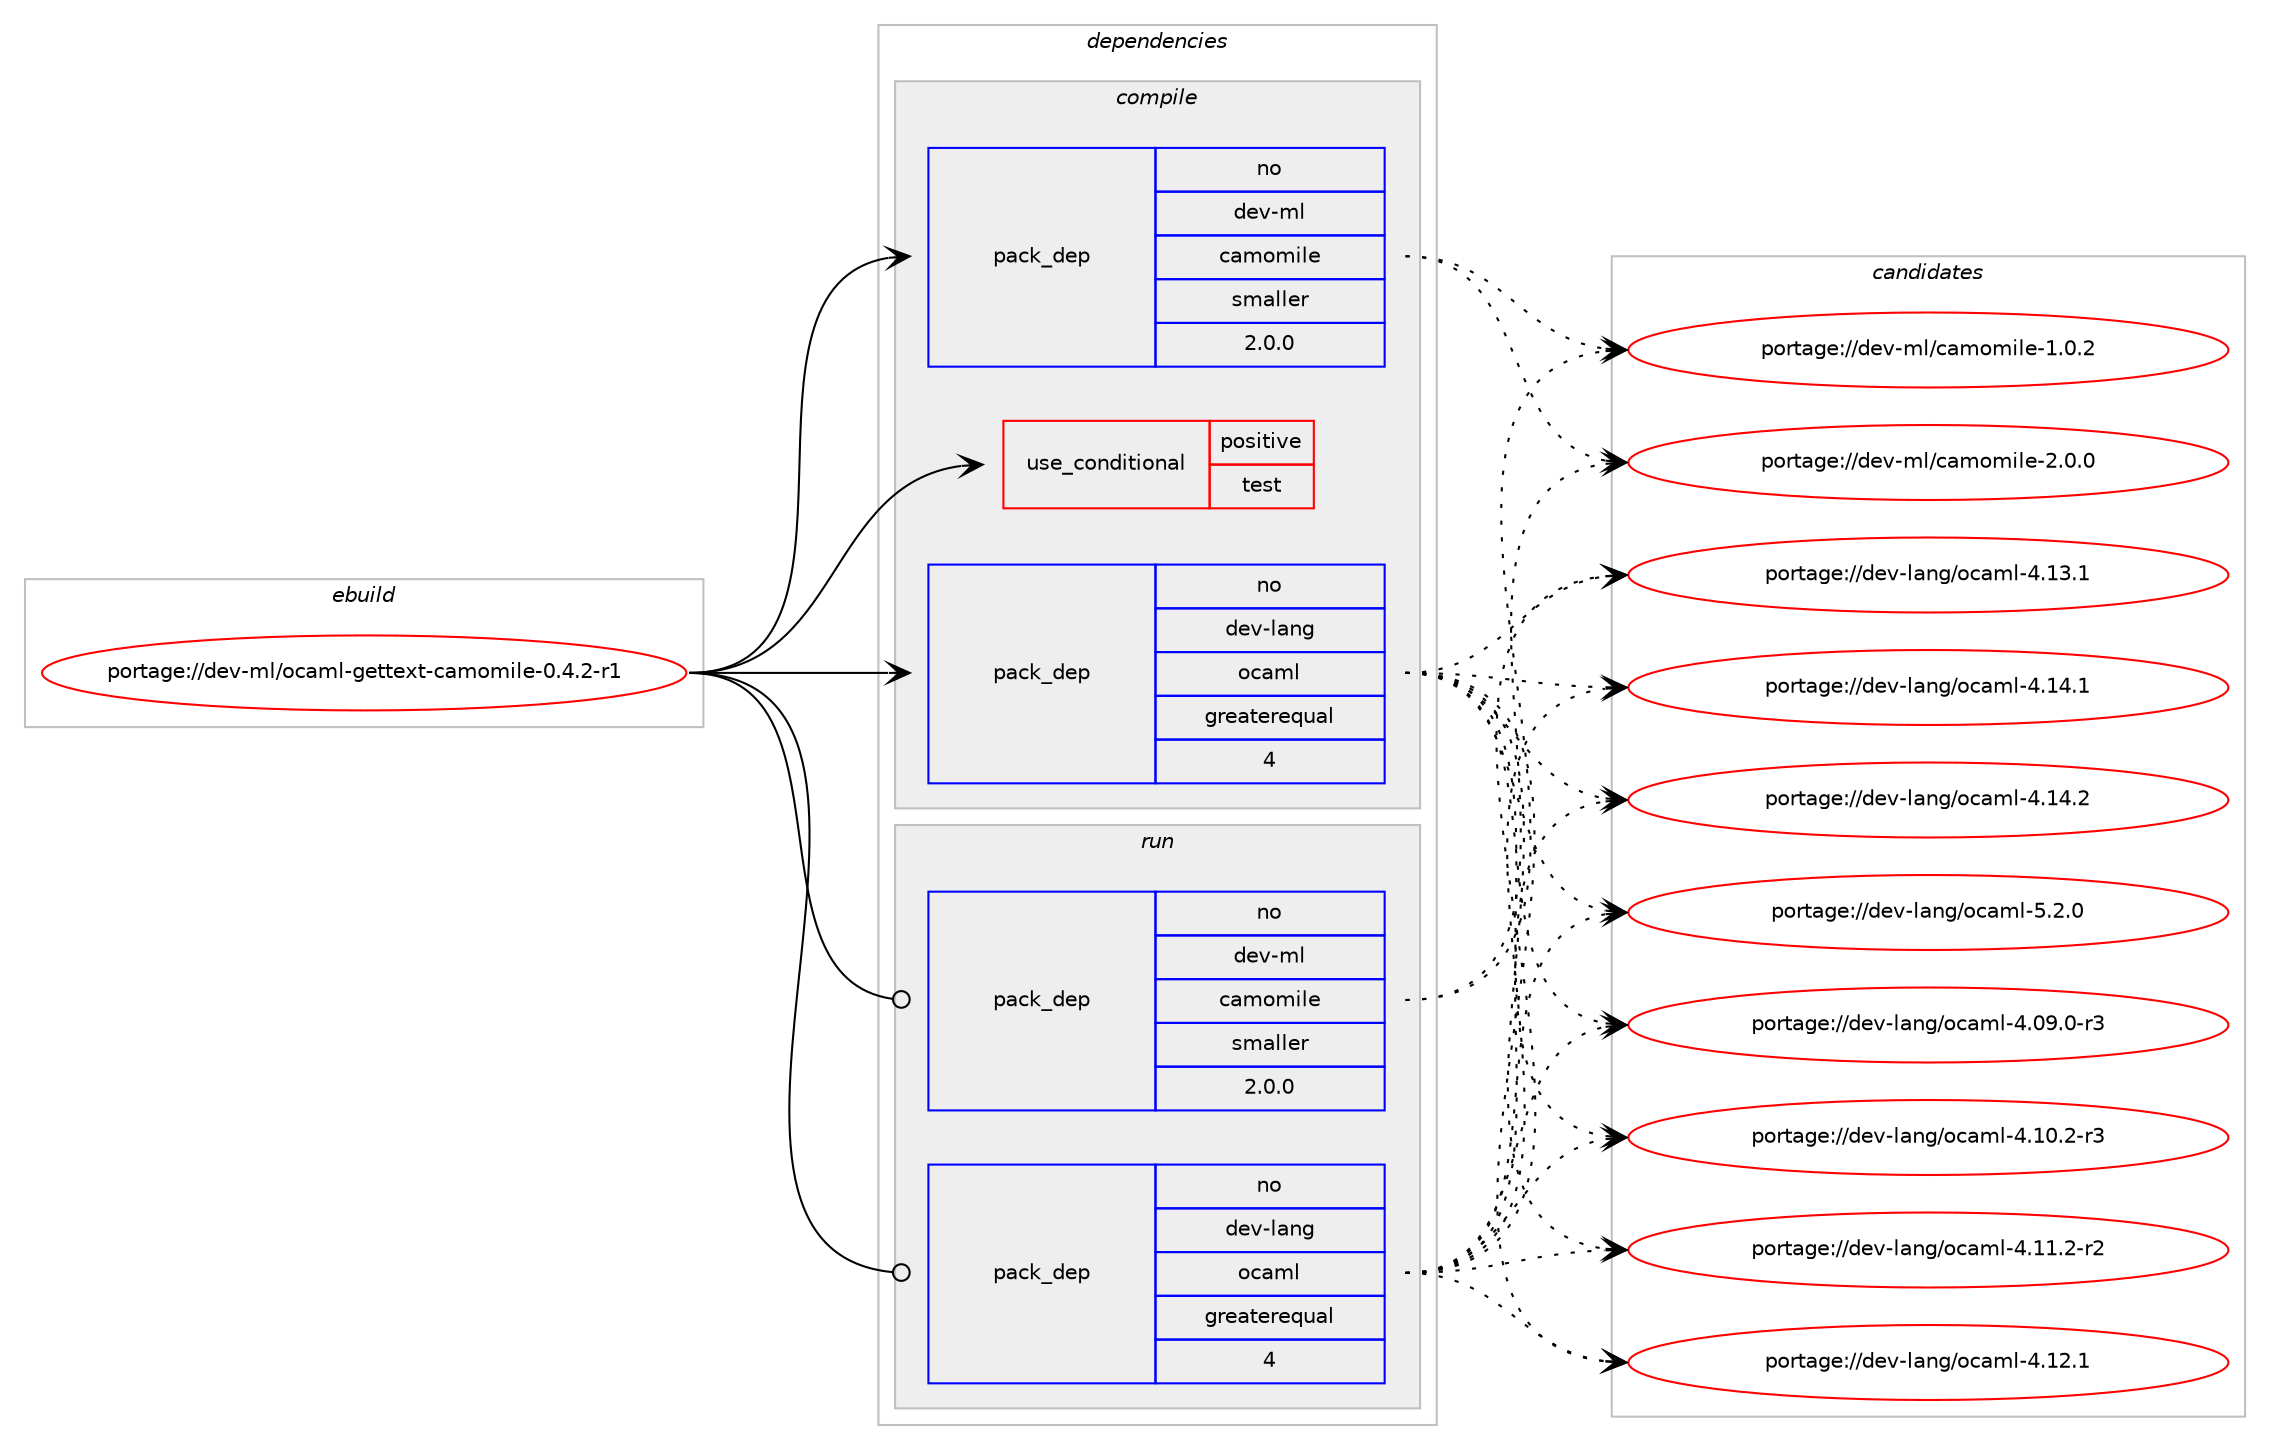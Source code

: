digraph prolog {

# *************
# Graph options
# *************

newrank=true;
concentrate=true;
compound=true;
graph [rankdir=LR,fontname=Helvetica,fontsize=10,ranksep=1.5];#, ranksep=2.5, nodesep=0.2];
edge  [arrowhead=vee];
node  [fontname=Helvetica,fontsize=10];

# **********
# The ebuild
# **********

subgraph cluster_leftcol {
color=gray;
rank=same;
label=<<i>ebuild</i>>;
id [label="portage://dev-ml/ocaml-gettext-camomile-0.4.2-r1", color=red, width=4, href="../dev-ml/ocaml-gettext-camomile-0.4.2-r1.svg"];
}

# ****************
# The dependencies
# ****************

subgraph cluster_midcol {
color=gray;
label=<<i>dependencies</i>>;
subgraph cluster_compile {
fillcolor="#eeeeee";
style=filled;
label=<<i>compile</i>>;
subgraph cond28825 {
dependency60919 [label=<<TABLE BORDER="0" CELLBORDER="1" CELLSPACING="0" CELLPADDING="4"><TR><TD ROWSPAN="3" CELLPADDING="10">use_conditional</TD></TR><TR><TD>positive</TD></TR><TR><TD>test</TD></TR></TABLE>>, shape=none, color=red];
# *** BEGIN UNKNOWN DEPENDENCY TYPE (TODO) ***
# dependency60919 -> package_dependency(portage://dev-ml/ocaml-gettext-camomile-0.4.2-r1,install,no,dev-ml,ounit2,none,[,,],[],[use(equal(ocamlopt),none)])
# *** END UNKNOWN DEPENDENCY TYPE (TODO) ***

# *** BEGIN UNKNOWN DEPENDENCY TYPE (TODO) ***
# dependency60919 -> package_dependency(portage://dev-ml/ocaml-gettext-camomile-0.4.2-r1,install,no,dev-ml,ocaml-fileutils,none,[,,],[],[])
# *** END UNKNOWN DEPENDENCY TYPE (TODO) ***

}
id:e -> dependency60919:w [weight=20,style="solid",arrowhead="vee"];
subgraph pack30928 {
dependency60920 [label=<<TABLE BORDER="0" CELLBORDER="1" CELLSPACING="0" CELLPADDING="4" WIDTH="220"><TR><TD ROWSPAN="6" CELLPADDING="30">pack_dep</TD></TR><TR><TD WIDTH="110">no</TD></TR><TR><TD>dev-lang</TD></TR><TR><TD>ocaml</TD></TR><TR><TD>greaterequal</TD></TR><TR><TD>4</TD></TR></TABLE>>, shape=none, color=blue];
}
id:e -> dependency60920:w [weight=20,style="solid",arrowhead="vee"];
# *** BEGIN UNKNOWN DEPENDENCY TYPE (TODO) ***
# id -> package_dependency(portage://dev-ml/ocaml-gettext-camomile-0.4.2-r1,install,no,dev-ml,base,none,[,,],any_same_slot,[])
# *** END UNKNOWN DEPENDENCY TYPE (TODO) ***

subgraph pack30929 {
dependency60921 [label=<<TABLE BORDER="0" CELLBORDER="1" CELLSPACING="0" CELLPADDING="4" WIDTH="220"><TR><TD ROWSPAN="6" CELLPADDING="30">pack_dep</TD></TR><TR><TD WIDTH="110">no</TD></TR><TR><TD>dev-ml</TD></TR><TR><TD>camomile</TD></TR><TR><TD>smaller</TD></TR><TR><TD>2.0.0</TD></TR></TABLE>>, shape=none, color=blue];
}
id:e -> dependency60921:w [weight=20,style="solid",arrowhead="vee"];
# *** BEGIN UNKNOWN DEPENDENCY TYPE (TODO) ***
# id -> package_dependency(portage://dev-ml/ocaml-gettext-camomile-0.4.2-r1,install,no,dev-ml,dune,none,[,,],any_same_slot,[])
# *** END UNKNOWN DEPENDENCY TYPE (TODO) ***

# *** BEGIN UNKNOWN DEPENDENCY TYPE (TODO) ***
# id -> package_dependency(portage://dev-ml/ocaml-gettext-camomile-0.4.2-r1,install,no,dev-ml,ocaml-gettext,none,[,,],any_same_slot,[])
# *** END UNKNOWN DEPENDENCY TYPE (TODO) ***

}
subgraph cluster_compileandrun {
fillcolor="#eeeeee";
style=filled;
label=<<i>compile and run</i>>;
}
subgraph cluster_run {
fillcolor="#eeeeee";
style=filled;
label=<<i>run</i>>;
subgraph pack30930 {
dependency60922 [label=<<TABLE BORDER="0" CELLBORDER="1" CELLSPACING="0" CELLPADDING="4" WIDTH="220"><TR><TD ROWSPAN="6" CELLPADDING="30">pack_dep</TD></TR><TR><TD WIDTH="110">no</TD></TR><TR><TD>dev-lang</TD></TR><TR><TD>ocaml</TD></TR><TR><TD>greaterequal</TD></TR><TR><TD>4</TD></TR></TABLE>>, shape=none, color=blue];
}
id:e -> dependency60922:w [weight=20,style="solid",arrowhead="odot"];
# *** BEGIN UNKNOWN DEPENDENCY TYPE (TODO) ***
# id -> package_dependency(portage://dev-ml/ocaml-gettext-camomile-0.4.2-r1,run,no,dev-ml,base,none,[,,],any_same_slot,[])
# *** END UNKNOWN DEPENDENCY TYPE (TODO) ***

subgraph pack30931 {
dependency60923 [label=<<TABLE BORDER="0" CELLBORDER="1" CELLSPACING="0" CELLPADDING="4" WIDTH="220"><TR><TD ROWSPAN="6" CELLPADDING="30">pack_dep</TD></TR><TR><TD WIDTH="110">no</TD></TR><TR><TD>dev-ml</TD></TR><TR><TD>camomile</TD></TR><TR><TD>smaller</TD></TR><TR><TD>2.0.0</TD></TR></TABLE>>, shape=none, color=blue];
}
id:e -> dependency60923:w [weight=20,style="solid",arrowhead="odot"];
# *** BEGIN UNKNOWN DEPENDENCY TYPE (TODO) ***
# id -> package_dependency(portage://dev-ml/ocaml-gettext-camomile-0.4.2-r1,run,no,dev-ml,dune,none,[,,],any_same_slot,[])
# *** END UNKNOWN DEPENDENCY TYPE (TODO) ***

# *** BEGIN UNKNOWN DEPENDENCY TYPE (TODO) ***
# id -> package_dependency(portage://dev-ml/ocaml-gettext-camomile-0.4.2-r1,run,no,dev-ml,ocaml-gettext,none,[,,],any_same_slot,[])
# *** END UNKNOWN DEPENDENCY TYPE (TODO) ***

}
}

# **************
# The candidates
# **************

subgraph cluster_choices {
rank=same;
color=gray;
label=<<i>candidates</i>>;

subgraph choice30928 {
color=black;
nodesep=1;
choice1001011184510897110103471119997109108455246485746484511451 [label="portage://dev-lang/ocaml-4.09.0-r3", color=red, width=4,href="../dev-lang/ocaml-4.09.0-r3.svg"];
choice1001011184510897110103471119997109108455246494846504511451 [label="portage://dev-lang/ocaml-4.10.2-r3", color=red, width=4,href="../dev-lang/ocaml-4.10.2-r3.svg"];
choice1001011184510897110103471119997109108455246494946504511450 [label="portage://dev-lang/ocaml-4.11.2-r2", color=red, width=4,href="../dev-lang/ocaml-4.11.2-r2.svg"];
choice100101118451089711010347111999710910845524649504649 [label="portage://dev-lang/ocaml-4.12.1", color=red, width=4,href="../dev-lang/ocaml-4.12.1.svg"];
choice100101118451089711010347111999710910845524649514649 [label="portage://dev-lang/ocaml-4.13.1", color=red, width=4,href="../dev-lang/ocaml-4.13.1.svg"];
choice100101118451089711010347111999710910845524649524649 [label="portage://dev-lang/ocaml-4.14.1", color=red, width=4,href="../dev-lang/ocaml-4.14.1.svg"];
choice100101118451089711010347111999710910845524649524650 [label="portage://dev-lang/ocaml-4.14.2", color=red, width=4,href="../dev-lang/ocaml-4.14.2.svg"];
choice1001011184510897110103471119997109108455346504648 [label="portage://dev-lang/ocaml-5.2.0", color=red, width=4,href="../dev-lang/ocaml-5.2.0.svg"];
dependency60920:e -> choice1001011184510897110103471119997109108455246485746484511451:w [style=dotted,weight="100"];
dependency60920:e -> choice1001011184510897110103471119997109108455246494846504511451:w [style=dotted,weight="100"];
dependency60920:e -> choice1001011184510897110103471119997109108455246494946504511450:w [style=dotted,weight="100"];
dependency60920:e -> choice100101118451089711010347111999710910845524649504649:w [style=dotted,weight="100"];
dependency60920:e -> choice100101118451089711010347111999710910845524649514649:w [style=dotted,weight="100"];
dependency60920:e -> choice100101118451089711010347111999710910845524649524649:w [style=dotted,weight="100"];
dependency60920:e -> choice100101118451089711010347111999710910845524649524650:w [style=dotted,weight="100"];
dependency60920:e -> choice1001011184510897110103471119997109108455346504648:w [style=dotted,weight="100"];
}
subgraph choice30929 {
color=black;
nodesep=1;
choice10010111845109108479997109111109105108101454946484650 [label="portage://dev-ml/camomile-1.0.2", color=red, width=4,href="../dev-ml/camomile-1.0.2.svg"];
choice10010111845109108479997109111109105108101455046484648 [label="portage://dev-ml/camomile-2.0.0", color=red, width=4,href="../dev-ml/camomile-2.0.0.svg"];
dependency60921:e -> choice10010111845109108479997109111109105108101454946484650:w [style=dotted,weight="100"];
dependency60921:e -> choice10010111845109108479997109111109105108101455046484648:w [style=dotted,weight="100"];
}
subgraph choice30930 {
color=black;
nodesep=1;
choice1001011184510897110103471119997109108455246485746484511451 [label="portage://dev-lang/ocaml-4.09.0-r3", color=red, width=4,href="../dev-lang/ocaml-4.09.0-r3.svg"];
choice1001011184510897110103471119997109108455246494846504511451 [label="portage://dev-lang/ocaml-4.10.2-r3", color=red, width=4,href="../dev-lang/ocaml-4.10.2-r3.svg"];
choice1001011184510897110103471119997109108455246494946504511450 [label="portage://dev-lang/ocaml-4.11.2-r2", color=red, width=4,href="../dev-lang/ocaml-4.11.2-r2.svg"];
choice100101118451089711010347111999710910845524649504649 [label="portage://dev-lang/ocaml-4.12.1", color=red, width=4,href="../dev-lang/ocaml-4.12.1.svg"];
choice100101118451089711010347111999710910845524649514649 [label="portage://dev-lang/ocaml-4.13.1", color=red, width=4,href="../dev-lang/ocaml-4.13.1.svg"];
choice100101118451089711010347111999710910845524649524649 [label="portage://dev-lang/ocaml-4.14.1", color=red, width=4,href="../dev-lang/ocaml-4.14.1.svg"];
choice100101118451089711010347111999710910845524649524650 [label="portage://dev-lang/ocaml-4.14.2", color=red, width=4,href="../dev-lang/ocaml-4.14.2.svg"];
choice1001011184510897110103471119997109108455346504648 [label="portage://dev-lang/ocaml-5.2.0", color=red, width=4,href="../dev-lang/ocaml-5.2.0.svg"];
dependency60922:e -> choice1001011184510897110103471119997109108455246485746484511451:w [style=dotted,weight="100"];
dependency60922:e -> choice1001011184510897110103471119997109108455246494846504511451:w [style=dotted,weight="100"];
dependency60922:e -> choice1001011184510897110103471119997109108455246494946504511450:w [style=dotted,weight="100"];
dependency60922:e -> choice100101118451089711010347111999710910845524649504649:w [style=dotted,weight="100"];
dependency60922:e -> choice100101118451089711010347111999710910845524649514649:w [style=dotted,weight="100"];
dependency60922:e -> choice100101118451089711010347111999710910845524649524649:w [style=dotted,weight="100"];
dependency60922:e -> choice100101118451089711010347111999710910845524649524650:w [style=dotted,weight="100"];
dependency60922:e -> choice1001011184510897110103471119997109108455346504648:w [style=dotted,weight="100"];
}
subgraph choice30931 {
color=black;
nodesep=1;
choice10010111845109108479997109111109105108101454946484650 [label="portage://dev-ml/camomile-1.0.2", color=red, width=4,href="../dev-ml/camomile-1.0.2.svg"];
choice10010111845109108479997109111109105108101455046484648 [label="portage://dev-ml/camomile-2.0.0", color=red, width=4,href="../dev-ml/camomile-2.0.0.svg"];
dependency60923:e -> choice10010111845109108479997109111109105108101454946484650:w [style=dotted,weight="100"];
dependency60923:e -> choice10010111845109108479997109111109105108101455046484648:w [style=dotted,weight="100"];
}
}

}
